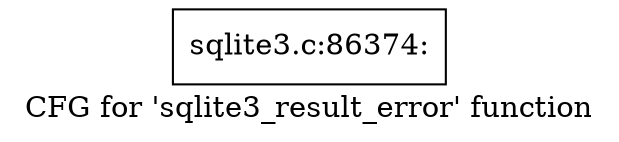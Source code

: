 digraph "CFG for 'sqlite3_result_error' function" {
	label="CFG for 'sqlite3_result_error' function";

	Node0x55c0f5445550 [shape=record,label="{sqlite3.c:86374:}"];
}
